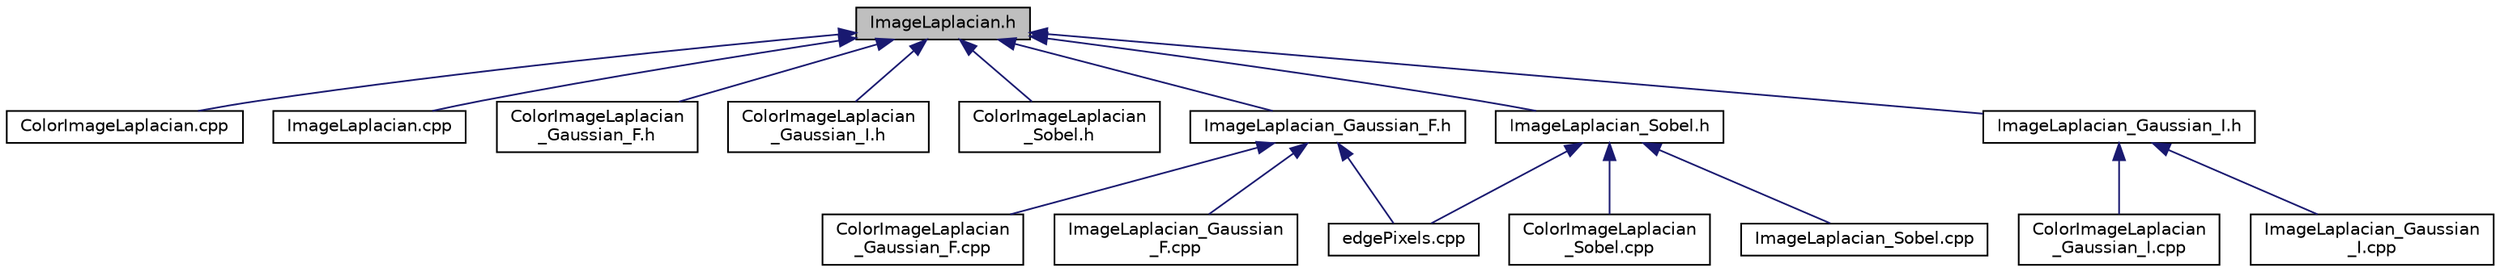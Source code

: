 digraph "ImageLaplacian.h"
{
  edge [fontname="Helvetica",fontsize="10",labelfontname="Helvetica",labelfontsize="10"];
  node [fontname="Helvetica",fontsize="10",shape=record];
  Node1 [label="ImageLaplacian.h",height=0.2,width=0.4,color="black", fillcolor="grey75", style="filled", fontcolor="black"];
  Node1 -> Node2 [dir="back",color="midnightblue",fontsize="10",style="solid",fontname="Helvetica"];
  Node2 [label="ColorImageLaplacian.cpp",height=0.2,width=0.4,color="black", fillcolor="white", style="filled",URL="$ColorImageLaplacian_8cpp.html"];
  Node1 -> Node3 [dir="back",color="midnightblue",fontsize="10",style="solid",fontname="Helvetica"];
  Node3 [label="ImageLaplacian.cpp",height=0.2,width=0.4,color="black", fillcolor="white", style="filled",URL="$ImageLaplacian_8cpp.html"];
  Node1 -> Node4 [dir="back",color="midnightblue",fontsize="10",style="solid",fontname="Helvetica"];
  Node4 [label="ColorImageLaplacian\l_Gaussian_F.h",height=0.2,width=0.4,color="black", fillcolor="white", style="filled",URL="$ColorImageLaplacian__Gaussian__F_8h.html"];
  Node1 -> Node5 [dir="back",color="midnightblue",fontsize="10",style="solid",fontname="Helvetica"];
  Node5 [label="ColorImageLaplacian\l_Gaussian_I.h",height=0.2,width=0.4,color="black", fillcolor="white", style="filled",URL="$ColorImageLaplacian__Gaussian__I_8h.html"];
  Node1 -> Node6 [dir="back",color="midnightblue",fontsize="10",style="solid",fontname="Helvetica"];
  Node6 [label="ColorImageLaplacian\l_Sobel.h",height=0.2,width=0.4,color="black", fillcolor="white", style="filled",URL="$ColorImageLaplacian__Sobel_8h.html"];
  Node1 -> Node7 [dir="back",color="midnightblue",fontsize="10",style="solid",fontname="Helvetica"];
  Node7 [label="ImageLaplacian_Gaussian_F.h",height=0.2,width=0.4,color="black", fillcolor="white", style="filled",URL="$ImageLaplacian__Gaussian__F_8h.html"];
  Node7 -> Node8 [dir="back",color="midnightblue",fontsize="10",style="solid",fontname="Helvetica"];
  Node8 [label="ColorImageLaplacian\l_Gaussian_F.cpp",height=0.2,width=0.4,color="black", fillcolor="white", style="filled",URL="$ColorImageLaplacian__Gaussian__F_8cpp.html"];
  Node7 -> Node9 [dir="back",color="midnightblue",fontsize="10",style="solid",fontname="Helvetica"];
  Node9 [label="ImageLaplacian_Gaussian\l_F.cpp",height=0.2,width=0.4,color="black", fillcolor="white", style="filled",URL="$ImageLaplacian__Gaussian__F_8cpp.html"];
  Node7 -> Node10 [dir="back",color="midnightblue",fontsize="10",style="solid",fontname="Helvetica"];
  Node10 [label="edgePixels.cpp",height=0.2,width=0.4,color="black", fillcolor="white", style="filled",URL="$edgePixels_8cpp.html"];
  Node1 -> Node11 [dir="back",color="midnightblue",fontsize="10",style="solid",fontname="Helvetica"];
  Node11 [label="ImageLaplacian_Gaussian_I.h",height=0.2,width=0.4,color="black", fillcolor="white", style="filled",URL="$ImageLaplacian__Gaussian__I_8h.html"];
  Node11 -> Node12 [dir="back",color="midnightblue",fontsize="10",style="solid",fontname="Helvetica"];
  Node12 [label="ColorImageLaplacian\l_Gaussian_I.cpp",height=0.2,width=0.4,color="black", fillcolor="white", style="filled",URL="$ColorImageLaplacian__Gaussian__I_8cpp.html"];
  Node11 -> Node13 [dir="back",color="midnightblue",fontsize="10",style="solid",fontname="Helvetica"];
  Node13 [label="ImageLaplacian_Gaussian\l_I.cpp",height=0.2,width=0.4,color="black", fillcolor="white", style="filled",URL="$ImageLaplacian__Gaussian__I_8cpp.html"];
  Node1 -> Node14 [dir="back",color="midnightblue",fontsize="10",style="solid",fontname="Helvetica"];
  Node14 [label="ImageLaplacian_Sobel.h",height=0.2,width=0.4,color="black", fillcolor="white", style="filled",URL="$ImageLaplacian__Sobel_8h.html"];
  Node14 -> Node15 [dir="back",color="midnightblue",fontsize="10",style="solid",fontname="Helvetica"];
  Node15 [label="ColorImageLaplacian\l_Sobel.cpp",height=0.2,width=0.4,color="black", fillcolor="white", style="filled",URL="$ColorImageLaplacian__Sobel_8cpp.html"];
  Node14 -> Node16 [dir="back",color="midnightblue",fontsize="10",style="solid",fontname="Helvetica"];
  Node16 [label="ImageLaplacian_Sobel.cpp",height=0.2,width=0.4,color="black", fillcolor="white", style="filled",URL="$ImageLaplacian__Sobel_8cpp.html"];
  Node14 -> Node10 [dir="back",color="midnightblue",fontsize="10",style="solid",fontname="Helvetica"];
}
